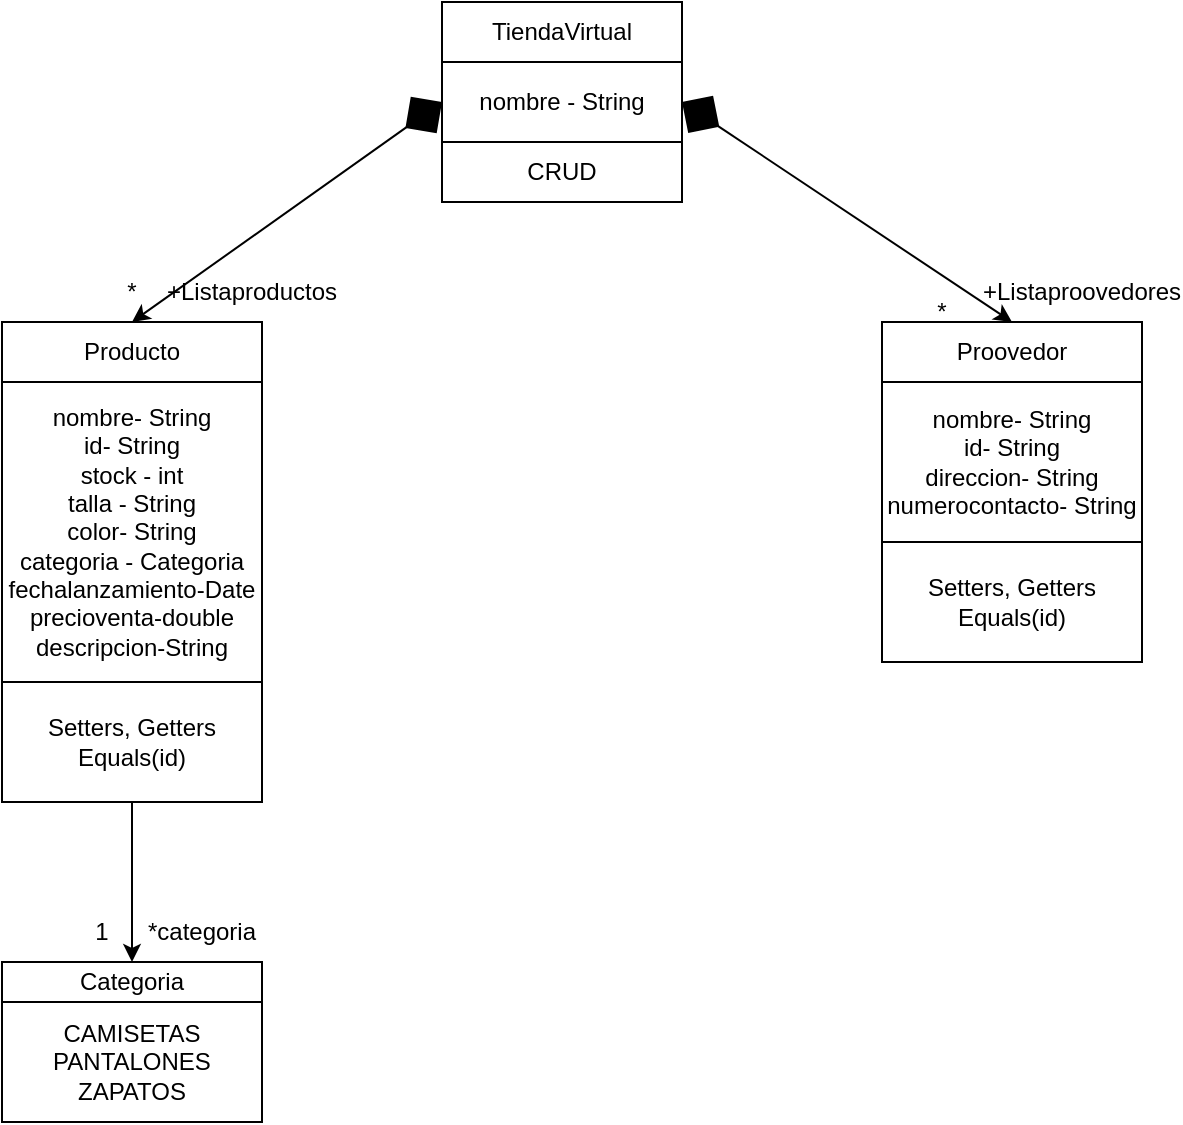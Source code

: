 <mxfile>
    <diagram id="a2CS6XQjQhd05MdlmAoV" name="Page-1">
        <mxGraphModel dx="1181" dy="523" grid="1" gridSize="10" guides="1" tooltips="1" connect="1" arrows="1" fold="1" page="1" pageScale="1" pageWidth="850" pageHeight="1100" math="0" shadow="0">
            <root>
                <mxCell id="0"/>
                <mxCell id="1" parent="0"/>
                <mxCell id="2" value="TiendaVirtual" style="whiteSpace=wrap;html=1;" vertex="1" parent="1">
                    <mxGeometry x="340" y="40" width="120" height="30" as="geometry"/>
                </mxCell>
                <mxCell id="18" style="edgeStyle=none;html=1;exitX=0;exitY=0.5;exitDx=0;exitDy=0;entryX=0.5;entryY=0;entryDx=0;entryDy=0;startArrow=diamond;startFill=1;startSize=20;" edge="1" parent="1" source="3" target="5">
                    <mxGeometry relative="1" as="geometry"/>
                </mxCell>
                <mxCell id="20" style="edgeStyle=none;html=1;exitX=1;exitY=0.5;exitDx=0;exitDy=0;entryX=0.5;entryY=0;entryDx=0;entryDy=0;startArrow=diamond;startFill=1;startSize=20;" edge="1" parent="1" source="3" target="8">
                    <mxGeometry relative="1" as="geometry"/>
                </mxCell>
                <mxCell id="3" value="nombre - String" style="whiteSpace=wrap;html=1;" vertex="1" parent="1">
                    <mxGeometry x="340" y="70" width="120" height="40" as="geometry"/>
                </mxCell>
                <mxCell id="4" value="CRUD" style="whiteSpace=wrap;html=1;" vertex="1" parent="1">
                    <mxGeometry x="340" y="110" width="120" height="30" as="geometry"/>
                </mxCell>
                <mxCell id="5" value="Producto" style="whiteSpace=wrap;html=1;" vertex="1" parent="1">
                    <mxGeometry x="120" y="200" width="130" height="30" as="geometry"/>
                </mxCell>
                <mxCell id="6" value="nombre- String&lt;br&gt;id- String&lt;br&gt;stock - int&lt;br&gt;talla - String&lt;br&gt;color- String&lt;br&gt;categoria - Categoria&lt;br&gt;fechalanzamiento-Date&lt;br&gt;precioventa-double&lt;br&gt;descripcion-String" style="whiteSpace=wrap;html=1;" vertex="1" parent="1">
                    <mxGeometry x="120" y="230" width="130" height="150" as="geometry"/>
                </mxCell>
                <mxCell id="13" style="edgeStyle=none;html=1;exitX=0.5;exitY=1;exitDx=0;exitDy=0;entryX=0.5;entryY=0;entryDx=0;entryDy=0;" edge="1" parent="1" source="7" target="11">
                    <mxGeometry relative="1" as="geometry"/>
                </mxCell>
                <mxCell id="7" value="Setters, Getters&lt;br&gt;Equals(id)" style="whiteSpace=wrap;html=1;" vertex="1" parent="1">
                    <mxGeometry x="120" y="380" width="130" height="60" as="geometry"/>
                </mxCell>
                <mxCell id="8" value="Proovedor" style="whiteSpace=wrap;html=1;" vertex="1" parent="1">
                    <mxGeometry x="560" y="200" width="130" height="30" as="geometry"/>
                </mxCell>
                <mxCell id="9" value="nombre- String&lt;br&gt;id- String&lt;br&gt;direccion- String&lt;br&gt;numerocontacto- String" style="whiteSpace=wrap;html=1;" vertex="1" parent="1">
                    <mxGeometry x="560" y="230" width="130" height="80" as="geometry"/>
                </mxCell>
                <mxCell id="10" value="Setters, Getters&lt;br&gt;Equals(id)" style="whiteSpace=wrap;html=1;" vertex="1" parent="1">
                    <mxGeometry x="560" y="310" width="130" height="60" as="geometry"/>
                </mxCell>
                <mxCell id="11" value="Categoria" style="whiteSpace=wrap;html=1;" vertex="1" parent="1">
                    <mxGeometry x="120" y="520" width="130" height="20" as="geometry"/>
                </mxCell>
                <mxCell id="12" value="CAMISETAS&lt;br&gt;PANTALONES&lt;br&gt;ZAPATOS" style="whiteSpace=wrap;html=1;" vertex="1" parent="1">
                    <mxGeometry x="120" y="540" width="130" height="60" as="geometry"/>
                </mxCell>
                <mxCell id="14" value="1" style="text;strokeColor=none;align=center;fillColor=none;html=1;verticalAlign=middle;whiteSpace=wrap;rounded=0;" vertex="1" parent="1">
                    <mxGeometry x="140" y="490" width="60" height="30" as="geometry"/>
                </mxCell>
                <mxCell id="16" value="*categoria" style="text;strokeColor=none;align=center;fillColor=none;html=1;verticalAlign=middle;whiteSpace=wrap;rounded=0;" vertex="1" parent="1">
                    <mxGeometry x="190" y="490" width="60" height="30" as="geometry"/>
                </mxCell>
                <mxCell id="21" value="*" style="text;strokeColor=none;align=center;fillColor=none;html=1;verticalAlign=middle;whiteSpace=wrap;rounded=0;" vertex="1" parent="1">
                    <mxGeometry x="155" y="170" width="60" height="30" as="geometry"/>
                </mxCell>
                <mxCell id="22" value="+Listaproductos" style="text;strokeColor=none;align=center;fillColor=none;html=1;verticalAlign=middle;whiteSpace=wrap;rounded=0;" vertex="1" parent="1">
                    <mxGeometry x="215" y="170" width="60" height="30" as="geometry"/>
                </mxCell>
                <mxCell id="23" value="*" style="text;strokeColor=none;align=center;fillColor=none;html=1;verticalAlign=middle;whiteSpace=wrap;rounded=0;" vertex="1" parent="1">
                    <mxGeometry x="560" y="180" width="60" height="30" as="geometry"/>
                </mxCell>
                <mxCell id="24" value="+Listaproovedores" style="text;strokeColor=none;align=center;fillColor=none;html=1;verticalAlign=middle;whiteSpace=wrap;rounded=0;" vertex="1" parent="1">
                    <mxGeometry x="630" y="170" width="60" height="30" as="geometry"/>
                </mxCell>
            </root>
        </mxGraphModel>
    </diagram>
</mxfile>